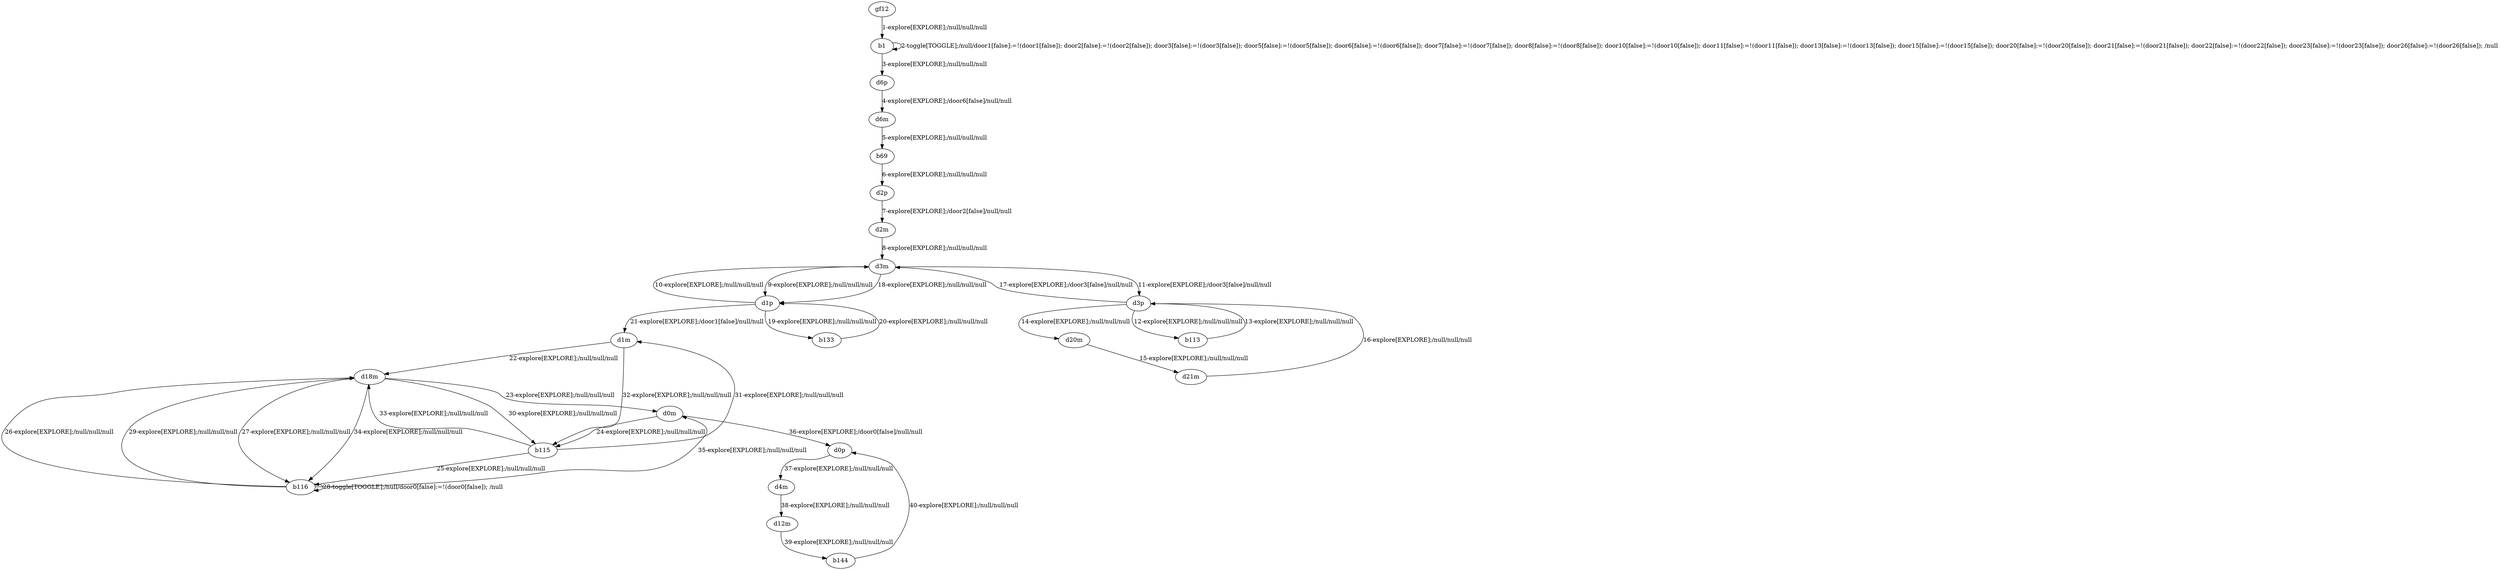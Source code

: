 # Total number of goals covered by this test: 1
# b144 --> d0p

digraph g {
"gf12" -> "b1" [label = "1-explore[EXPLORE];/null/null/null"];
"b1" -> "b1" [label = "2-toggle[TOGGLE];/null/door1[false]:=!(door1[false]); door2[false]:=!(door2[false]); door3[false]:=!(door3[false]); door5[false]:=!(door5[false]); door6[false]:=!(door6[false]); door7[false]:=!(door7[false]); door8[false]:=!(door8[false]); door10[false]:=!(door10[false]); door11[false]:=!(door11[false]); door13[false]:=!(door13[false]); door15[false]:=!(door15[false]); door20[false]:=!(door20[false]); door21[false]:=!(door21[false]); door22[false]:=!(door22[false]); door23[false]:=!(door23[false]); door26[false]:=!(door26[false]); /null"];
"b1" -> "d6p" [label = "3-explore[EXPLORE];/null/null/null"];
"d6p" -> "d6m" [label = "4-explore[EXPLORE];/door6[false]/null/null"];
"d6m" -> "b69" [label = "5-explore[EXPLORE];/null/null/null"];
"b69" -> "d2p" [label = "6-explore[EXPLORE];/null/null/null"];
"d2p" -> "d2m" [label = "7-explore[EXPLORE];/door2[false]/null/null"];
"d2m" -> "d3m" [label = "8-explore[EXPLORE];/null/null/null"];
"d3m" -> "d1p" [label = "9-explore[EXPLORE];/null/null/null"];
"d1p" -> "d3m" [label = "10-explore[EXPLORE];/null/null/null"];
"d3m" -> "d3p" [label = "11-explore[EXPLORE];/door3[false]/null/null"];
"d3p" -> "b113" [label = "12-explore[EXPLORE];/null/null/null"];
"b113" -> "d3p" [label = "13-explore[EXPLORE];/null/null/null"];
"d3p" -> "d20m" [label = "14-explore[EXPLORE];/null/null/null"];
"d20m" -> "d21m" [label = "15-explore[EXPLORE];/null/null/null"];
"d21m" -> "d3p" [label = "16-explore[EXPLORE];/null/null/null"];
"d3p" -> "d3m" [label = "17-explore[EXPLORE];/door3[false]/null/null"];
"d3m" -> "d1p" [label = "18-explore[EXPLORE];/null/null/null"];
"d1p" -> "b133" [label = "19-explore[EXPLORE];/null/null/null"];
"b133" -> "d1p" [label = "20-explore[EXPLORE];/null/null/null"];
"d1p" -> "d1m" [label = "21-explore[EXPLORE];/door1[false]/null/null"];
"d1m" -> "d18m" [label = "22-explore[EXPLORE];/null/null/null"];
"d18m" -> "d0m" [label = "23-explore[EXPLORE];/null/null/null"];
"d0m" -> "b115" [label = "24-explore[EXPLORE];/null/null/null"];
"b115" -> "b116" [label = "25-explore[EXPLORE];/null/null/null"];
"b116" -> "d18m" [label = "26-explore[EXPLORE];/null/null/null"];
"d18m" -> "b116" [label = "27-explore[EXPLORE];/null/null/null"];
"b116" -> "b116" [label = "28-toggle[TOGGLE];/null/door0[false]:=!(door0[false]); /null"];
"b116" -> "d18m" [label = "29-explore[EXPLORE];/null/null/null"];
"d18m" -> "b115" [label = "30-explore[EXPLORE];/null/null/null"];
"b115" -> "d1m" [label = "31-explore[EXPLORE];/null/null/null"];
"d1m" -> "b115" [label = "32-explore[EXPLORE];/null/null/null"];
"b115" -> "d18m" [label = "33-explore[EXPLORE];/null/null/null"];
"d18m" -> "b116" [label = "34-explore[EXPLORE];/null/null/null"];
"b116" -> "d0m" [label = "35-explore[EXPLORE];/null/null/null"];
"d0m" -> "d0p" [label = "36-explore[EXPLORE];/door0[false]/null/null"];
"d0p" -> "d4m" [label = "37-explore[EXPLORE];/null/null/null"];
"d4m" -> "d12m" [label = "38-explore[EXPLORE];/null/null/null"];
"d12m" -> "b144" [label = "39-explore[EXPLORE];/null/null/null"];
"b144" -> "d0p" [label = "40-explore[EXPLORE];/null/null/null"];
}